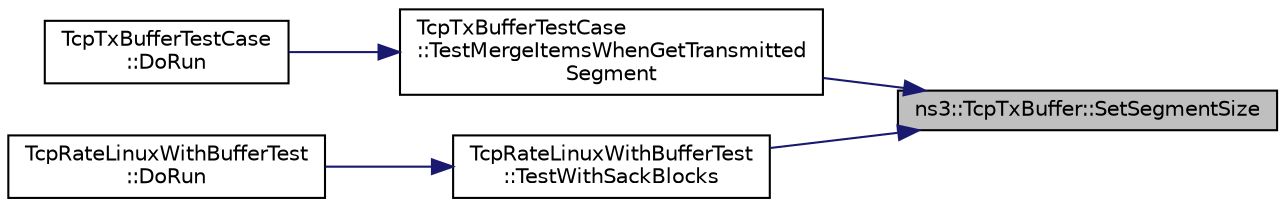 digraph "ns3::TcpTxBuffer::SetSegmentSize"
{
 // LATEX_PDF_SIZE
  edge [fontname="Helvetica",fontsize="10",labelfontname="Helvetica",labelfontsize="10"];
  node [fontname="Helvetica",fontsize="10",shape=record];
  rankdir="RL";
  Node1 [label="ns3::TcpTxBuffer::SetSegmentSize",height=0.2,width=0.4,color="black", fillcolor="grey75", style="filled", fontcolor="black",tooltip="Set the segment size."];
  Node1 -> Node2 [dir="back",color="midnightblue",fontsize="10",style="solid",fontname="Helvetica"];
  Node2 [label="TcpTxBufferTestCase\l::TestMergeItemsWhenGetTransmitted\lSegment",height=0.2,width=0.4,color="black", fillcolor="white", style="filled",URL="$class_tcp_tx_buffer_test_case.html#a14fcf71a938418d4d075a3e704a16e44",tooltip="Test the logic of merging items in GetTransmittedSegment() which is triggered by CopyFromSequence()"];
  Node2 -> Node3 [dir="back",color="midnightblue",fontsize="10",style="solid",fontname="Helvetica"];
  Node3 [label="TcpTxBufferTestCase\l::DoRun",height=0.2,width=0.4,color="black", fillcolor="white", style="filled",URL="$class_tcp_tx_buffer_test_case.html#a004312af9ed95478a651632f8e5a7181",tooltip="Implementation to actually run this TestCase."];
  Node1 -> Node4 [dir="back",color="midnightblue",fontsize="10",style="solid",fontname="Helvetica"];
  Node4 [label="TcpRateLinuxWithBufferTest\l::TestWithSackBlocks",height=0.2,width=0.4,color="black", fillcolor="white", style="filled",URL="$class_tcp_rate_linux_with_buffer_test.html#ab14d877f5f6c3c8f1e5715a41104585f",tooltip="Test with arbitary SACK scenario."];
  Node4 -> Node5 [dir="back",color="midnightblue",fontsize="10",style="solid",fontname="Helvetica"];
  Node5 [label="TcpRateLinuxWithBufferTest\l::DoRun",height=0.2,width=0.4,color="black", fillcolor="white", style="filled",URL="$class_tcp_rate_linux_with_buffer_test.html#a3b5486d4efb798fb5847e46d61131664",tooltip="Implementation to actually run this TestCase."];
}
